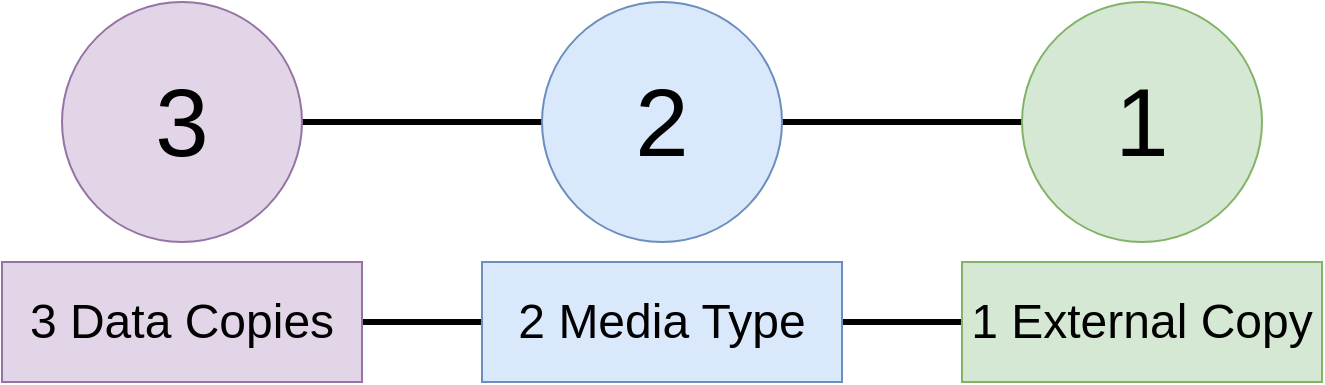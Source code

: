 <mxfile version="15.2.7" type="device"><diagram id="eFzFodk_br1D2nI0MuBJ" name="Page-1"><mxGraphModel dx="1422" dy="811" grid="1" gridSize="10" guides="1" tooltips="1" connect="1" arrows="1" fold="1" page="1" pageScale="1" pageWidth="827" pageHeight="1169" math="0" shadow="0"><root><mxCell id="0"/><mxCell id="1" parent="0"/><mxCell id="i9PoyDODIWyUH6-vu7eY-7" style="edgeStyle=orthogonalEdgeStyle;rounded=0;orthogonalLoop=1;jettySize=auto;html=1;exitX=1;exitY=0.5;exitDx=0;exitDy=0;entryX=0;entryY=0.5;entryDx=0;entryDy=0;fontSize=24;strokeWidth=3;endArrow=none;endFill=0;" edge="1" parent="1" source="i9PoyDODIWyUH6-vu7eY-1" target="i9PoyDODIWyUH6-vu7eY-2"><mxGeometry relative="1" as="geometry"/></mxCell><mxCell id="i9PoyDODIWyUH6-vu7eY-1" value="3" style="ellipse;whiteSpace=wrap;html=1;fontSize=48;fillColor=#e1d5e7;strokeColor=#9673a6;" vertex="1" parent="1"><mxGeometry x="40" y="160" width="120" height="120" as="geometry"/></mxCell><mxCell id="i9PoyDODIWyUH6-vu7eY-8" style="edgeStyle=orthogonalEdgeStyle;rounded=0;orthogonalLoop=1;jettySize=auto;html=1;exitX=1;exitY=0.5;exitDx=0;exitDy=0;entryX=0;entryY=0.5;entryDx=0;entryDy=0;fontSize=24;endArrow=none;endFill=0;strokeWidth=3;" edge="1" parent="1" source="i9PoyDODIWyUH6-vu7eY-2" target="i9PoyDODIWyUH6-vu7eY-3"><mxGeometry relative="1" as="geometry"/></mxCell><mxCell id="i9PoyDODIWyUH6-vu7eY-2" value="2" style="ellipse;whiteSpace=wrap;html=1;fontSize=48;fillColor=#dae8fc;strokeColor=#6c8ebf;" vertex="1" parent="1"><mxGeometry x="280" y="160" width="120" height="120" as="geometry"/></mxCell><mxCell id="i9PoyDODIWyUH6-vu7eY-3" value="1" style="ellipse;whiteSpace=wrap;html=1;fontSize=48;fillColor=#d5e8d4;strokeColor=#82b366;" vertex="1" parent="1"><mxGeometry x="520" y="160" width="120" height="120" as="geometry"/></mxCell><mxCell id="i9PoyDODIWyUH6-vu7eY-9" style="edgeStyle=orthogonalEdgeStyle;rounded=0;orthogonalLoop=1;jettySize=auto;html=1;exitX=1;exitY=0.5;exitDx=0;exitDy=0;entryX=0;entryY=0.5;entryDx=0;entryDy=0;fontSize=24;endArrow=none;endFill=0;strokeWidth=3;" edge="1" parent="1" source="i9PoyDODIWyUH6-vu7eY-4" target="i9PoyDODIWyUH6-vu7eY-5"><mxGeometry relative="1" as="geometry"/></mxCell><mxCell id="i9PoyDODIWyUH6-vu7eY-4" value="3 Data Copies" style="rounded=0;whiteSpace=wrap;html=1;fontSize=24;fillColor=#e1d5e7;strokeColor=#9673a6;" vertex="1" parent="1"><mxGeometry x="10" y="290" width="180" height="60" as="geometry"/></mxCell><mxCell id="i9PoyDODIWyUH6-vu7eY-10" style="edgeStyle=orthogonalEdgeStyle;rounded=0;orthogonalLoop=1;jettySize=auto;html=1;exitX=1;exitY=0.5;exitDx=0;exitDy=0;entryX=0;entryY=0.5;entryDx=0;entryDy=0;fontSize=24;endArrow=none;endFill=0;strokeWidth=3;" edge="1" parent="1" source="i9PoyDODIWyUH6-vu7eY-5" target="i9PoyDODIWyUH6-vu7eY-6"><mxGeometry relative="1" as="geometry"/></mxCell><mxCell id="i9PoyDODIWyUH6-vu7eY-5" value="2 Media Type" style="rounded=0;whiteSpace=wrap;html=1;fontSize=24;fillColor=#dae8fc;strokeColor=#6c8ebf;" vertex="1" parent="1"><mxGeometry x="250" y="290" width="180" height="60" as="geometry"/></mxCell><mxCell id="i9PoyDODIWyUH6-vu7eY-6" value="1 External Copy" style="rounded=0;whiteSpace=wrap;html=1;fontSize=24;fillColor=#d5e8d4;strokeColor=#82b366;" vertex="1" parent="1"><mxGeometry x="490" y="290" width="180" height="60" as="geometry"/></mxCell></root></mxGraphModel></diagram></mxfile>
